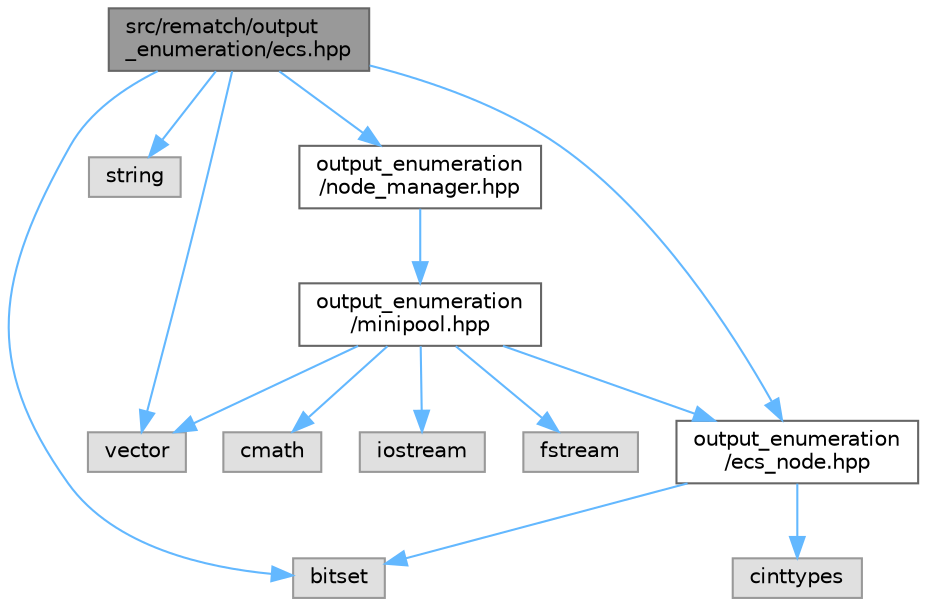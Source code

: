 digraph "src/rematch/output_enumeration/ecs.hpp"
{
 // LATEX_PDF_SIZE
  bgcolor="transparent";
  edge [fontname=Helvetica,fontsize=10,labelfontname=Helvetica,labelfontsize=10];
  node [fontname=Helvetica,fontsize=10,shape=box,height=0.2,width=0.4];
  Node1 [label="src/rematch/output\l_enumeration/ecs.hpp",height=0.2,width=0.4,color="gray40", fillcolor="grey60", style="filled", fontcolor="black",tooltip=" "];
  Node1 -> Node2 [color="steelblue1",style="solid"];
  Node2 [label="bitset",height=0.2,width=0.4,color="grey60", fillcolor="#E0E0E0", style="filled",tooltip=" "];
  Node1 -> Node3 [color="steelblue1",style="solid"];
  Node3 [label="string",height=0.2,width=0.4,color="grey60", fillcolor="#E0E0E0", style="filled",tooltip=" "];
  Node1 -> Node4 [color="steelblue1",style="solid"];
  Node4 [label="vector",height=0.2,width=0.4,color="grey60", fillcolor="#E0E0E0", style="filled",tooltip=" "];
  Node1 -> Node5 [color="steelblue1",style="solid"];
  Node5 [label="output_enumeration\l/node_manager.hpp",height=0.2,width=0.4,color="grey40", fillcolor="white", style="filled",URL="$d1/de4/node__manager_8hpp.html",tooltip=" "];
  Node5 -> Node6 [color="steelblue1",style="solid"];
  Node6 [label="output_enumeration\l/minipool.hpp",height=0.2,width=0.4,color="grey40", fillcolor="white", style="filled",URL="$d8/d69/minipool_8hpp.html",tooltip=" "];
  Node6 -> Node7 [color="steelblue1",style="solid"];
  Node7 [label="cmath",height=0.2,width=0.4,color="grey60", fillcolor="#E0E0E0", style="filled",tooltip=" "];
  Node6 -> Node4 [color="steelblue1",style="solid"];
  Node6 -> Node8 [color="steelblue1",style="solid"];
  Node8 [label="iostream",height=0.2,width=0.4,color="grey60", fillcolor="#E0E0E0", style="filled",tooltip=" "];
  Node6 -> Node9 [color="steelblue1",style="solid"];
  Node9 [label="fstream",height=0.2,width=0.4,color="grey60", fillcolor="#E0E0E0", style="filled",tooltip=" "];
  Node6 -> Node10 [color="steelblue1",style="solid"];
  Node10 [label="output_enumeration\l/ecs_node.hpp",height=0.2,width=0.4,color="grey40", fillcolor="white", style="filled",URL="$d0/df8/ecs__node_8hpp.html",tooltip=" "];
  Node10 -> Node11 [color="steelblue1",style="solid"];
  Node11 [label="cinttypes",height=0.2,width=0.4,color="grey60", fillcolor="#E0E0E0", style="filled",tooltip=" "];
  Node10 -> Node2 [color="steelblue1",style="solid"];
  Node1 -> Node10 [color="steelblue1",style="solid"];
}
